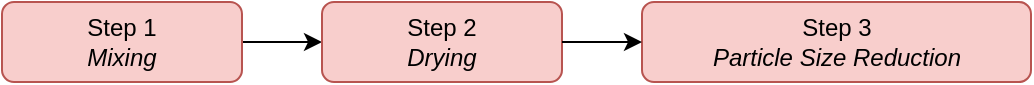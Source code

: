 <mxfile version="21.6.1" type="device">
  <diagram id="C5RBs43oDa-KdzZeNtuy" name="Page-1">
    <mxGraphModel dx="1036" dy="1783" grid="1" gridSize="10" guides="1" tooltips="1" connect="1" arrows="1" fold="1" page="1" pageScale="1" pageWidth="827" pageHeight="1169" background="none" math="0" shadow="0">
      <root>
        <mxCell id="WIyWlLk6GJQsqaUBKTNV-0" />
        <mxCell id="WIyWlLk6GJQsqaUBKTNV-1" parent="WIyWlLk6GJQsqaUBKTNV-0" />
        <mxCell id="Kh6UWCqLEouyqFOK7ntM-9" value="" style="endArrow=classic;html=1;rounded=0;exitX=1;exitY=0.5;exitDx=0;exitDy=0;entryX=0;entryY=0.5;entryDx=0;entryDy=0;" parent="WIyWlLk6GJQsqaUBKTNV-1" source="Kh6UWCqLEouyqFOK7ntM-25" target="F62_Bxn0rx7gg3VRYr5h-0" edge="1">
          <mxGeometry width="50" height="50" relative="1" as="geometry">
            <mxPoint x="481.43" y="-60" as="sourcePoint" />
            <mxPoint x="306" y="-160" as="targetPoint" />
          </mxGeometry>
        </mxCell>
        <mxCell id="Kh6UWCqLEouyqFOK7ntM-25" value="Step 1&lt;br&gt;&lt;i&gt;Mixing&lt;/i&gt;" style="rounded=1;whiteSpace=wrap;html=1;fontSize=12;glass=0;strokeWidth=1;shadow=0;fillColor=#f8cecc;strokeColor=#b85450;" parent="WIyWlLk6GJQsqaUBKTNV-1" vertex="1">
          <mxGeometry x="120" y="-230" width="120" height="40" as="geometry" />
        </mxCell>
        <mxCell id="F62_Bxn0rx7gg3VRYr5h-0" value="Step 2&lt;br&gt;&lt;i&gt;Drying&lt;/i&gt;" style="rounded=1;whiteSpace=wrap;html=1;fontSize=12;glass=0;strokeWidth=1;shadow=0;fillColor=#f8cecc;strokeColor=#b85450;" vertex="1" parent="WIyWlLk6GJQsqaUBKTNV-1">
          <mxGeometry x="280" y="-230" width="120" height="40" as="geometry" />
        </mxCell>
        <mxCell id="F62_Bxn0rx7gg3VRYr5h-3" value="Step 3&lt;br&gt;&lt;i&gt;Particle Size Reduction&lt;/i&gt;" style="rounded=1;whiteSpace=wrap;html=1;fontSize=12;glass=0;strokeWidth=1;shadow=0;fillColor=#f8cecc;strokeColor=#b85450;" vertex="1" parent="WIyWlLk6GJQsqaUBKTNV-1">
          <mxGeometry x="440" y="-230" width="194.5" height="40" as="geometry" />
        </mxCell>
        <mxCell id="F62_Bxn0rx7gg3VRYr5h-5" value="" style="endArrow=classic;html=1;rounded=0;exitX=1;exitY=0.5;exitDx=0;exitDy=0;entryX=0;entryY=0.5;entryDx=0;entryDy=0;" edge="1" parent="WIyWlLk6GJQsqaUBKTNV-1" source="F62_Bxn0rx7gg3VRYr5h-0" target="F62_Bxn0rx7gg3VRYr5h-3">
          <mxGeometry width="50" height="50" relative="1" as="geometry">
            <mxPoint x="316" y="-190" as="sourcePoint" />
            <mxPoint x="306" y="-80" as="targetPoint" />
          </mxGeometry>
        </mxCell>
      </root>
    </mxGraphModel>
  </diagram>
</mxfile>
